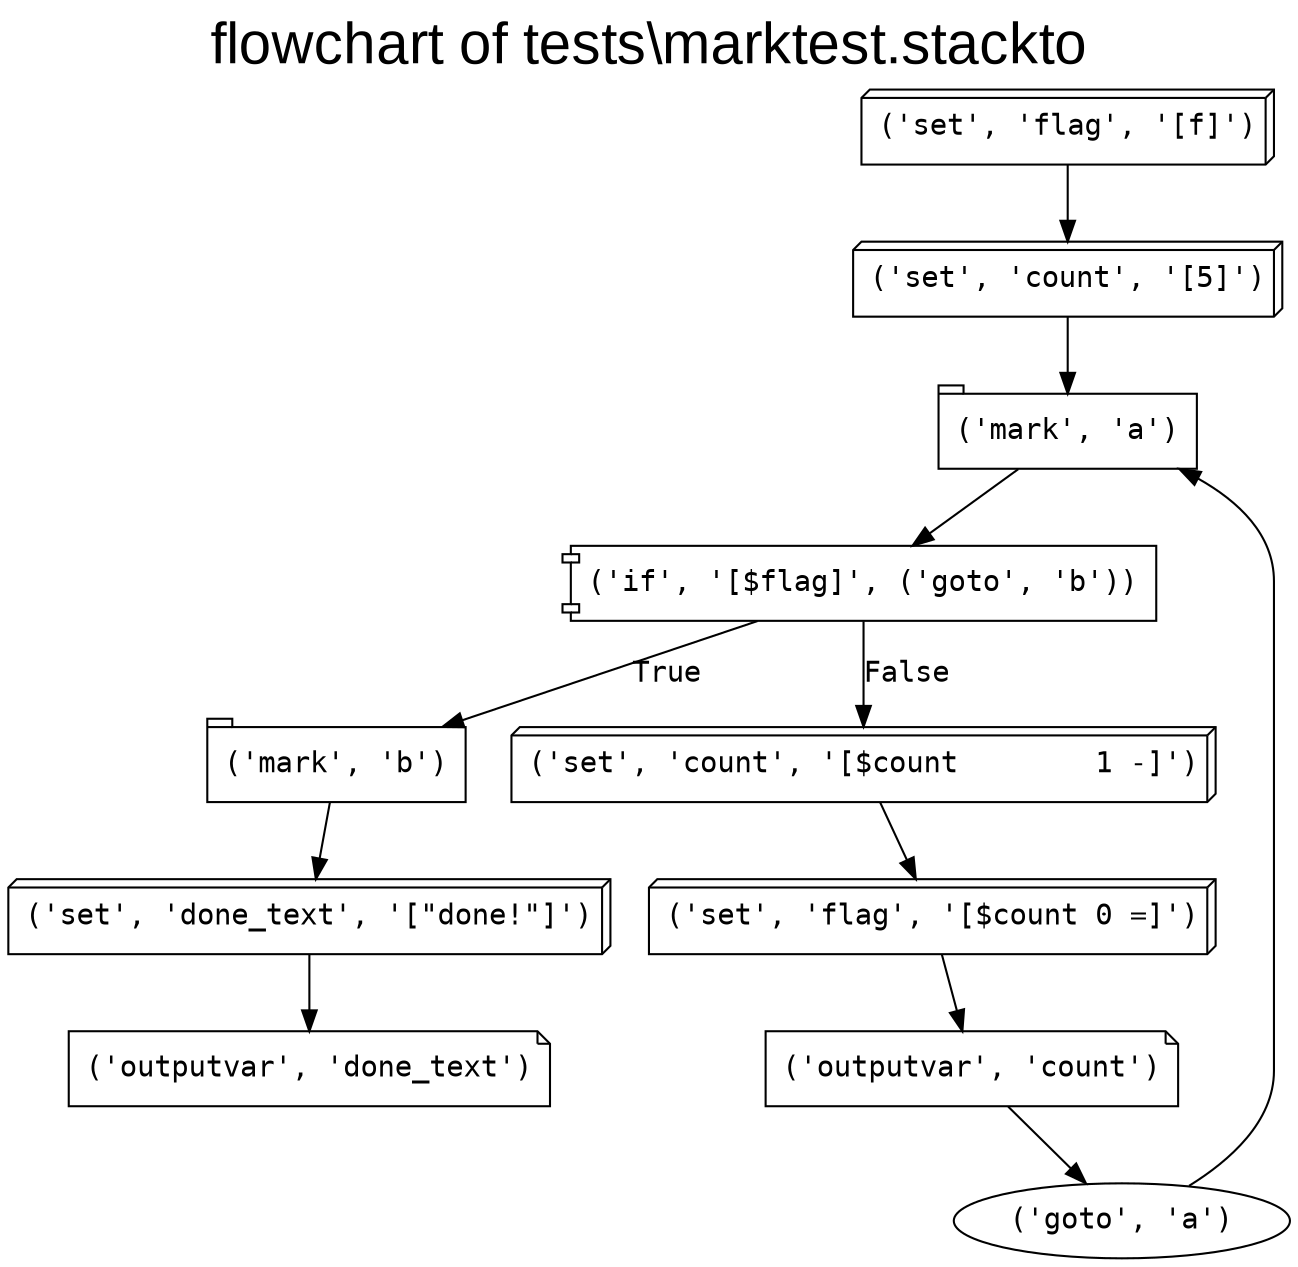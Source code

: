 digraph "flowchart of tests\\marktest.stackto" {
	label="flowchart of tests\\marktest.stackto"
	labelloc=t
	fontsize=28
	fontname=Arial
	node [fontname=Consolas]
	edge [fontname=Consolas]
	node [shape=tab]
	"('mark', 'a')"
	node [shape=oval]
	node [shape=tab]
	"('mark', 'b')"
	node [shape=oval]
	node [shape=box3d]
	"('set', 'flag', '[f]')"
	node [shape=oval]
	node [shape=box3d]
	"('set', 'count', '[5]')"
	node [shape=oval]
	node [shape=component]
	"('if', '[$flag]', ('goto', 'b'))"
	node [shape=oval]
	"('if', '[$flag]', ('goto', 'b'))" -> "('mark', 'b')" [label=True]
	node [shape=box3d]
	"('set', 'count', '[$count        1 -]')"
	node [shape=oval]
	node [shape=box3d]
	"('set', 'flag', '[$count 0 =]')"
	node [shape=oval]
	node [shape=note]
	"('outputvar', 'count')"
	node [shape=oval]
	node [shape=oval]
	"('goto', 'a')"
	"('goto', 'a')" -> "('mark', 'a')"
	node [shape=oval]
	node [shape=box3d]
	"('set', 'done_text', '[\"done!\"]')"
	node [shape=oval]
	node [shape=note]
	"('outputvar', 'done_text')"
	node [shape=oval]
	"('set', 'flag', '[f]')" -> "('set', 'count', '[5]')"
	"('set', 'count', '[5]')" -> "('mark', 'a')"
	"('mark', 'a')" -> "('if', '[$flag]', ('goto', 'b'))"
	"('if', '[$flag]', ('goto', 'b'))" -> "('set', 'count', '[$count        1 -]')" [label=False]
	"('set', 'count', '[$count        1 -]')" -> "('set', 'flag', '[$count 0 =]')"
	"('set', 'flag', '[$count 0 =]')" -> "('outputvar', 'count')"
	"('outputvar', 'count')" -> "('goto', 'a')"
	"('mark', 'b')" -> "('set', 'done_text', '[\"done!\"]')"
	"('set', 'done_text', '[\"done!\"]')" -> "('outputvar', 'done_text')"
}
